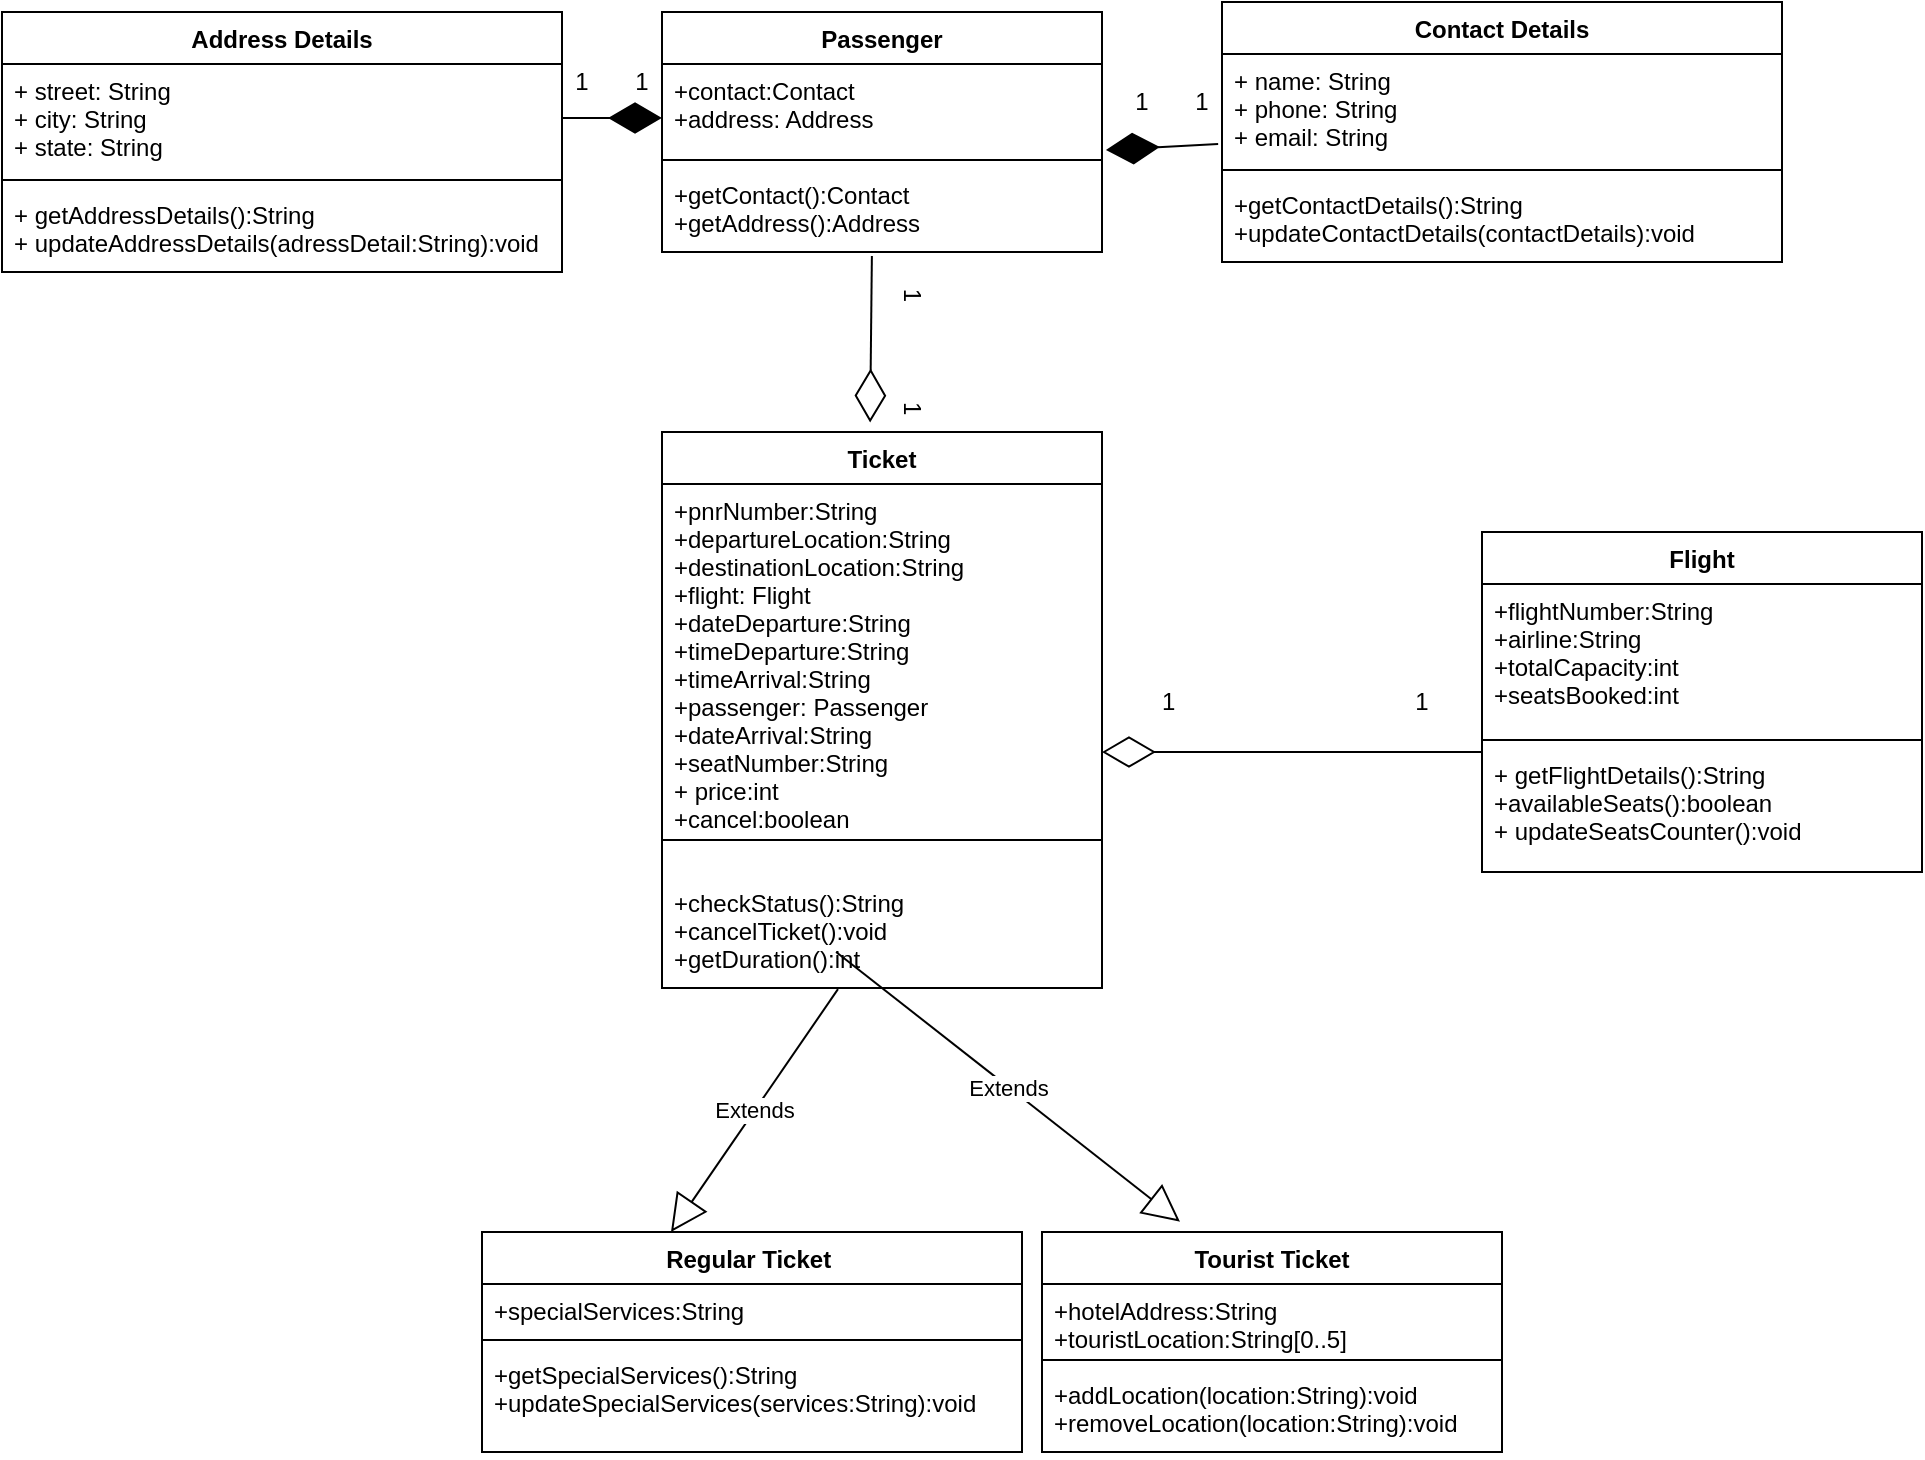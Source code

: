 <mxfile version="15.0.6" type="device"><diagram id="5om691sseqhcMxwCzplO" name="Page-1"><mxGraphModel dx="1108" dy="450" grid="1" gridSize="10" guides="1" tooltips="1" connect="1" arrows="1" fold="1" page="1" pageScale="1" pageWidth="1600" pageHeight="1200" math="0" shadow="0"><root><mxCell id="0"/><mxCell id="1" parent="0"/><mxCell id="2GbsKH-48oBD2Ejq2pRG-1" value="Passenger" style="swimlane;fontStyle=1;align=center;verticalAlign=top;childLayout=stackLayout;horizontal=1;startSize=26;horizontalStack=0;resizeParent=1;resizeParentMax=0;resizeLast=0;collapsible=1;marginBottom=0;" parent="1" vertex="1"><mxGeometry x="340" y="20" width="220" height="120" as="geometry"/></mxCell><mxCell id="2GbsKH-48oBD2Ejq2pRG-2" value="+contact:Contact&#10;+address: Address" style="text;strokeColor=none;fillColor=none;align=left;verticalAlign=top;spacingLeft=4;spacingRight=4;overflow=hidden;rotatable=0;points=[[0,0.5],[1,0.5]];portConstraint=eastwest;" parent="2GbsKH-48oBD2Ejq2pRG-1" vertex="1"><mxGeometry y="26" width="220" height="44" as="geometry"/></mxCell><mxCell id="2GbsKH-48oBD2Ejq2pRG-14" value="" style="endArrow=diamondThin;endFill=1;endSize=24;html=1;exitX=1;exitY=0.5;exitDx=0;exitDy=0;" parent="2GbsKH-48oBD2Ejq2pRG-1" source="2GbsKH-48oBD2Ejq2pRG-10" edge="1"><mxGeometry width="160" relative="1" as="geometry"><mxPoint x="-90" y="59.5" as="sourcePoint"/><mxPoint y="53" as="targetPoint"/></mxGeometry></mxCell><mxCell id="2GbsKH-48oBD2Ejq2pRG-3" value="" style="line;strokeWidth=1;fillColor=none;align=left;verticalAlign=middle;spacingTop=-1;spacingLeft=3;spacingRight=3;rotatable=0;labelPosition=right;points=[];portConstraint=eastwest;" parent="2GbsKH-48oBD2Ejq2pRG-1" vertex="1"><mxGeometry y="70" width="220" height="8" as="geometry"/></mxCell><mxCell id="2GbsKH-48oBD2Ejq2pRG-4" value="+getContact():Contact&#10;+getAddress():Address" style="text;strokeColor=none;fillColor=none;align=left;verticalAlign=top;spacingLeft=4;spacingRight=4;overflow=hidden;rotatable=0;points=[[0,0.5],[1,0.5]];portConstraint=eastwest;" parent="2GbsKH-48oBD2Ejq2pRG-1" vertex="1"><mxGeometry y="78" width="220" height="42" as="geometry"/></mxCell><mxCell id="2GbsKH-48oBD2Ejq2pRG-9" value="Address Details&#10;" style="swimlane;fontStyle=1;align=center;verticalAlign=top;childLayout=stackLayout;horizontal=1;startSize=26;horizontalStack=0;resizeParent=1;resizeParentMax=0;resizeLast=0;collapsible=1;marginBottom=0;" parent="1" vertex="1"><mxGeometry x="10" y="20" width="280" height="130" as="geometry"/></mxCell><mxCell id="2GbsKH-48oBD2Ejq2pRG-10" value="+ street: String&#10;+ city: String&#10;+ state: String" style="text;strokeColor=none;fillColor=none;align=left;verticalAlign=top;spacingLeft=4;spacingRight=4;overflow=hidden;rotatable=0;points=[[0,0.5],[1,0.5]];portConstraint=eastwest;" parent="2GbsKH-48oBD2Ejq2pRG-9" vertex="1"><mxGeometry y="26" width="280" height="54" as="geometry"/></mxCell><mxCell id="2GbsKH-48oBD2Ejq2pRG-11" value="" style="line;strokeWidth=1;fillColor=none;align=left;verticalAlign=middle;spacingTop=-1;spacingLeft=3;spacingRight=3;rotatable=0;labelPosition=right;points=[];portConstraint=eastwest;" parent="2GbsKH-48oBD2Ejq2pRG-9" vertex="1"><mxGeometry y="80" width="280" height="8" as="geometry"/></mxCell><mxCell id="2GbsKH-48oBD2Ejq2pRG-12" value="+ getAddressDetails():String&#10;+ updateAddressDetails(adressDetail:String):void" style="text;strokeColor=none;fillColor=none;align=left;verticalAlign=top;spacingLeft=4;spacingRight=4;overflow=hidden;rotatable=0;points=[[0,0.5],[1,0.5]];portConstraint=eastwest;" parent="2GbsKH-48oBD2Ejq2pRG-9" vertex="1"><mxGeometry y="88" width="280" height="42" as="geometry"/></mxCell><mxCell id="2GbsKH-48oBD2Ejq2pRG-15" value="" style="endArrow=diamondThin;endFill=1;endSize=24;html=1;exitX=-0.008;exitY=0.625;exitDx=0;exitDy=0;exitPerimeter=0;entryX=1.009;entryY=0.977;entryDx=0;entryDy=0;entryPerimeter=0;" parent="1" target="2GbsKH-48oBD2Ejq2pRG-2" edge="1"><mxGeometry width="160" relative="1" as="geometry"><mxPoint x="618.08" y="86" as="sourcePoint"/><mxPoint x="610" y="77.5" as="targetPoint"/><Array as="points"/></mxGeometry></mxCell><mxCell id="2GbsKH-48oBD2Ejq2pRG-17" value="Ticket" style="swimlane;fontStyle=1;align=center;verticalAlign=top;childLayout=stackLayout;horizontal=1;startSize=26;horizontalStack=0;resizeParent=1;resizeParentMax=0;resizeLast=0;collapsible=1;marginBottom=0;" parent="1" vertex="1"><mxGeometry x="340" y="230" width="220" height="278" as="geometry"/></mxCell><mxCell id="2GbsKH-48oBD2Ejq2pRG-18" value="+pnrNumber:String&#10;+departureLocation:String&#10;+destinationLocation:String&#10;+flight: Flight&#10;+dateDeparture:String&#10;+timeDeparture:String&#10;+timeArrival:String&#10;+passenger: Passenger&#10;+dateArrival:String&#10;+seatNumber:String&#10;+ price:int&#10;+cancel:boolean" style="text;strokeColor=none;fillColor=none;align=left;verticalAlign=top;spacingLeft=4;spacingRight=4;overflow=hidden;rotatable=0;points=[[0,0.5],[1,0.5]];portConstraint=eastwest;" parent="2GbsKH-48oBD2Ejq2pRG-17" vertex="1"><mxGeometry y="26" width="220" height="174" as="geometry"/></mxCell><mxCell id="2GbsKH-48oBD2Ejq2pRG-20" value="" style="line;strokeWidth=1;fillColor=none;align=left;verticalAlign=middle;spacingTop=-1;spacingLeft=3;spacingRight=3;rotatable=0;labelPosition=right;points=[];portConstraint=eastwest;" parent="2GbsKH-48oBD2Ejq2pRG-17" vertex="1"><mxGeometry y="200" width="220" height="8" as="geometry"/></mxCell><mxCell id="2GbsKH-48oBD2Ejq2pRG-21" value="&#10;+checkStatus():String&#10;+cancelTicket():void&#10;+getDuration():int" style="text;strokeColor=none;fillColor=none;align=left;verticalAlign=top;spacingLeft=4;spacingRight=4;overflow=hidden;rotatable=0;points=[[0,0.5],[1,0.5]];portConstraint=eastwest;" parent="2GbsKH-48oBD2Ejq2pRG-17" vertex="1"><mxGeometry y="208" width="220" height="70" as="geometry"/></mxCell><mxCell id="2GbsKH-48oBD2Ejq2pRG-22" value="" style="endArrow=diamondThin;endFill=0;endSize=24;html=1;entryX=0.473;entryY=-0.017;entryDx=0;entryDy=0;entryPerimeter=0;exitX=0.477;exitY=1.048;exitDx=0;exitDy=0;exitPerimeter=0;" parent="1" source="2GbsKH-48oBD2Ejq2pRG-4" target="2GbsKH-48oBD2Ejq2pRG-17" edge="1"><mxGeometry width="160" relative="1" as="geometry"><mxPoint x="360" y="160" as="sourcePoint"/><mxPoint x="520" y="160" as="targetPoint"/></mxGeometry></mxCell><mxCell id="2GbsKH-48oBD2Ejq2pRG-23" value="" style="endArrow=diamondThin;endFill=0;endSize=24;html=1;" parent="1" edge="1"><mxGeometry width="160" relative="1" as="geometry"><mxPoint x="750" y="390" as="sourcePoint"/><mxPoint x="560" y="390" as="targetPoint"/></mxGeometry></mxCell><mxCell id="2GbsKH-48oBD2Ejq2pRG-24" value="Flight" style="swimlane;fontStyle=1;align=center;verticalAlign=top;childLayout=stackLayout;horizontal=1;startSize=26;horizontalStack=0;resizeParent=1;resizeParentMax=0;resizeLast=0;collapsible=1;marginBottom=0;" parent="1" vertex="1"><mxGeometry x="750" y="280" width="220" height="170" as="geometry"/></mxCell><mxCell id="2GbsKH-48oBD2Ejq2pRG-25" value="+flightNumber:String&#10;+airline:String&#10;+totalCapacity:int&#10;+seatsBooked:int&#10;" style="text;strokeColor=none;fillColor=none;align=left;verticalAlign=top;spacingLeft=4;spacingRight=4;overflow=hidden;rotatable=0;points=[[0,0.5],[1,0.5]];portConstraint=eastwest;" parent="2GbsKH-48oBD2Ejq2pRG-24" vertex="1"><mxGeometry y="26" width="220" height="74" as="geometry"/></mxCell><mxCell id="2GbsKH-48oBD2Ejq2pRG-26" value="" style="line;strokeWidth=1;fillColor=none;align=left;verticalAlign=middle;spacingTop=-1;spacingLeft=3;spacingRight=3;rotatable=0;labelPosition=right;points=[];portConstraint=eastwest;" parent="2GbsKH-48oBD2Ejq2pRG-24" vertex="1"><mxGeometry y="100" width="220" height="8" as="geometry"/></mxCell><mxCell id="2GbsKH-48oBD2Ejq2pRG-27" value="+ getFlightDetails():String&#10;+availableSeats():boolean&#10;+ updateSeatsCounter():void&#10;" style="text;strokeColor=none;fillColor=none;align=left;verticalAlign=top;spacingLeft=4;spacingRight=4;overflow=hidden;rotatable=0;points=[[0,0.5],[1,0.5]];portConstraint=eastwest;" parent="2GbsKH-48oBD2Ejq2pRG-24" vertex="1"><mxGeometry y="108" width="220" height="62" as="geometry"/></mxCell><mxCell id="2GbsKH-48oBD2Ejq2pRG-28" value="Regular Ticket " style="swimlane;fontStyle=1;align=center;verticalAlign=top;childLayout=stackLayout;horizontal=1;startSize=26;horizontalStack=0;resizeParent=1;resizeParentMax=0;resizeLast=0;collapsible=1;marginBottom=0;" parent="1" vertex="1"><mxGeometry x="250" y="630" width="270" height="110" as="geometry"/></mxCell><mxCell id="2GbsKH-48oBD2Ejq2pRG-29" value="+specialServices:String" style="text;strokeColor=none;fillColor=none;align=left;verticalAlign=top;spacingLeft=4;spacingRight=4;overflow=hidden;rotatable=0;points=[[0,0.5],[1,0.5]];portConstraint=eastwest;" parent="2GbsKH-48oBD2Ejq2pRG-28" vertex="1"><mxGeometry y="26" width="270" height="24" as="geometry"/></mxCell><mxCell id="2GbsKH-48oBD2Ejq2pRG-30" value="" style="line;strokeWidth=1;fillColor=none;align=left;verticalAlign=middle;spacingTop=-1;spacingLeft=3;spacingRight=3;rotatable=0;labelPosition=right;points=[];portConstraint=eastwest;" parent="2GbsKH-48oBD2Ejq2pRG-28" vertex="1"><mxGeometry y="50" width="270" height="8" as="geometry"/></mxCell><mxCell id="2GbsKH-48oBD2Ejq2pRG-31" value="+getSpecialServices():String&#10;+updateSpecialServices(services:String):void" style="text;strokeColor=none;fillColor=none;align=left;verticalAlign=top;spacingLeft=4;spacingRight=4;overflow=hidden;rotatable=0;points=[[0,0.5],[1,0.5]];portConstraint=eastwest;" parent="2GbsKH-48oBD2Ejq2pRG-28" vertex="1"><mxGeometry y="58" width="270" height="52" as="geometry"/></mxCell><mxCell id="2GbsKH-48oBD2Ejq2pRG-32" value="Tourist Ticket" style="swimlane;fontStyle=1;align=center;verticalAlign=top;childLayout=stackLayout;horizontal=1;startSize=26;horizontalStack=0;resizeParent=1;resizeParentMax=0;resizeLast=0;collapsible=1;marginBottom=0;" parent="1" vertex="1"><mxGeometry x="530" y="630" width="230" height="110" as="geometry"/></mxCell><mxCell id="2GbsKH-48oBD2Ejq2pRG-33" value="+hotelAddress:String&#10;+touristLocation:String[0..5]" style="text;strokeColor=none;fillColor=none;align=left;verticalAlign=top;spacingLeft=4;spacingRight=4;overflow=hidden;rotatable=0;points=[[0,0.5],[1,0.5]];portConstraint=eastwest;" parent="2GbsKH-48oBD2Ejq2pRG-32" vertex="1"><mxGeometry y="26" width="230" height="34" as="geometry"/></mxCell><mxCell id="2GbsKH-48oBD2Ejq2pRG-34" value="" style="line;strokeWidth=1;fillColor=none;align=left;verticalAlign=middle;spacingTop=-1;spacingLeft=3;spacingRight=3;rotatable=0;labelPosition=right;points=[];portConstraint=eastwest;" parent="2GbsKH-48oBD2Ejq2pRG-32" vertex="1"><mxGeometry y="60" width="230" height="8" as="geometry"/></mxCell><mxCell id="2GbsKH-48oBD2Ejq2pRG-35" value="+addLocation(location:String):void&#10;+removeLocation(location:String):void" style="text;strokeColor=none;fillColor=none;align=left;verticalAlign=top;spacingLeft=4;spacingRight=4;overflow=hidden;rotatable=0;points=[[0,0.5],[1,0.5]];portConstraint=eastwest;" parent="2GbsKH-48oBD2Ejq2pRG-32" vertex="1"><mxGeometry y="68" width="230" height="42" as="geometry"/></mxCell><mxCell id="2GbsKH-48oBD2Ejq2pRG-36" value="Extends" style="endArrow=block;endSize=16;endFill=0;html=1;entryX=0.35;entryY=0;entryDx=0;entryDy=0;entryPerimeter=0;exitX=0.4;exitY=1.008;exitDx=0;exitDy=0;exitPerimeter=0;" parent="1" source="2GbsKH-48oBD2Ejq2pRG-21" target="2GbsKH-48oBD2Ejq2pRG-28" edge="1"><mxGeometry width="160" relative="1" as="geometry"><mxPoint x="360" y="540" as="sourcePoint"/><mxPoint x="520" y="540" as="targetPoint"/></mxGeometry></mxCell><mxCell id="2GbsKH-48oBD2Ejq2pRG-37" value="Extends" style="endArrow=block;endSize=16;endFill=0;html=1;exitX=0.4;exitY=1.008;exitDx=0;exitDy=0;exitPerimeter=0;entryX=0.3;entryY=-0.047;entryDx=0;entryDy=0;entryPerimeter=0;" parent="1" target="2GbsKH-48oBD2Ejq2pRG-32" edge="1"><mxGeometry width="160" relative="1" as="geometry"><mxPoint x="427.04" y="489.996" as="sourcePoint"/><mxPoint x="570" y="620" as="targetPoint"/></mxGeometry></mxCell><mxCell id="2GbsKH-48oBD2Ejq2pRG-38" value="1&amp;nbsp; &amp;nbsp; &amp;nbsp; &amp;nbsp;1" style="text;html=1;strokeColor=none;fillColor=none;align=center;verticalAlign=middle;whiteSpace=wrap;rounded=0;" parent="1" vertex="1"><mxGeometry x="290" y="40" width="50" height="30" as="geometry"/></mxCell><mxCell id="2GbsKH-48oBD2Ejq2pRG-39" value="1&amp;nbsp; &amp;nbsp; &amp;nbsp; &amp;nbsp;1" style="text;html=1;strokeColor=none;fillColor=none;align=center;verticalAlign=middle;whiteSpace=wrap;rounded=0;" parent="1" vertex="1"><mxGeometry x="570" y="50" width="50" height="30" as="geometry"/></mxCell><mxCell id="2GbsKH-48oBD2Ejq2pRG-40" value="1&amp;nbsp; &amp;nbsp; &amp;nbsp; &amp;nbsp; &amp;nbsp; &amp;nbsp; &amp;nbsp; &amp;nbsp;1" style="text;html=1;strokeColor=none;fillColor=none;align=center;verticalAlign=middle;whiteSpace=wrap;rounded=0;rotation=90;" parent="1" vertex="1"><mxGeometry x="415" y="175" width="100" height="30" as="geometry"/></mxCell><mxCell id="2GbsKH-48oBD2Ejq2pRG-41" value="&amp;nbsp;1&amp;nbsp; &amp;nbsp; &amp;nbsp; &amp;nbsp; &amp;nbsp; &amp;nbsp; &amp;nbsp; &amp;nbsp; &amp;nbsp; &amp;nbsp; &amp;nbsp; &amp;nbsp; &amp;nbsp; &amp;nbsp; &amp;nbsp; &amp;nbsp; &amp;nbsp; &amp;nbsp; 1" style="text;html=1;strokeColor=none;fillColor=none;align=center;verticalAlign=middle;whiteSpace=wrap;rounded=0;" parent="1" vertex="1"><mxGeometry x="570" y="350" width="170" height="30" as="geometry"/></mxCell><mxCell id="2GbsKH-48oBD2Ejq2pRG-42" value="Contact Details&#10;" style="swimlane;fontStyle=1;align=center;verticalAlign=top;childLayout=stackLayout;horizontal=1;startSize=26;horizontalStack=0;resizeParent=1;resizeParentMax=0;resizeLast=0;collapsible=1;marginBottom=0;" parent="1" vertex="1"><mxGeometry x="620" y="15" width="280" height="130" as="geometry"/></mxCell><mxCell id="2GbsKH-48oBD2Ejq2pRG-43" value="+ name: String&#10;+ phone: String&#10;+ email: String" style="text;strokeColor=none;fillColor=none;align=left;verticalAlign=top;spacingLeft=4;spacingRight=4;overflow=hidden;rotatable=0;points=[[0,0.5],[1,0.5]];portConstraint=eastwest;" parent="2GbsKH-48oBD2Ejq2pRG-42" vertex="1"><mxGeometry y="26" width="280" height="54" as="geometry"/></mxCell><mxCell id="2GbsKH-48oBD2Ejq2pRG-44" value="" style="line;strokeWidth=1;fillColor=none;align=left;verticalAlign=middle;spacingTop=-1;spacingLeft=3;spacingRight=3;rotatable=0;labelPosition=right;points=[];portConstraint=eastwest;" parent="2GbsKH-48oBD2Ejq2pRG-42" vertex="1"><mxGeometry y="80" width="280" height="8" as="geometry"/></mxCell><mxCell id="2GbsKH-48oBD2Ejq2pRG-8" value="+getContactDetails():String&#10;+updateContactDetails(contactDetails):void" style="text;strokeColor=none;fillColor=none;align=left;verticalAlign=top;spacingLeft=4;spacingRight=4;overflow=hidden;rotatable=0;points=[[0,0.5],[1,0.5]];portConstraint=eastwest;" parent="2GbsKH-48oBD2Ejq2pRG-42" vertex="1"><mxGeometry y="88" width="280" height="42" as="geometry"/></mxCell></root></mxGraphModel></diagram></mxfile>